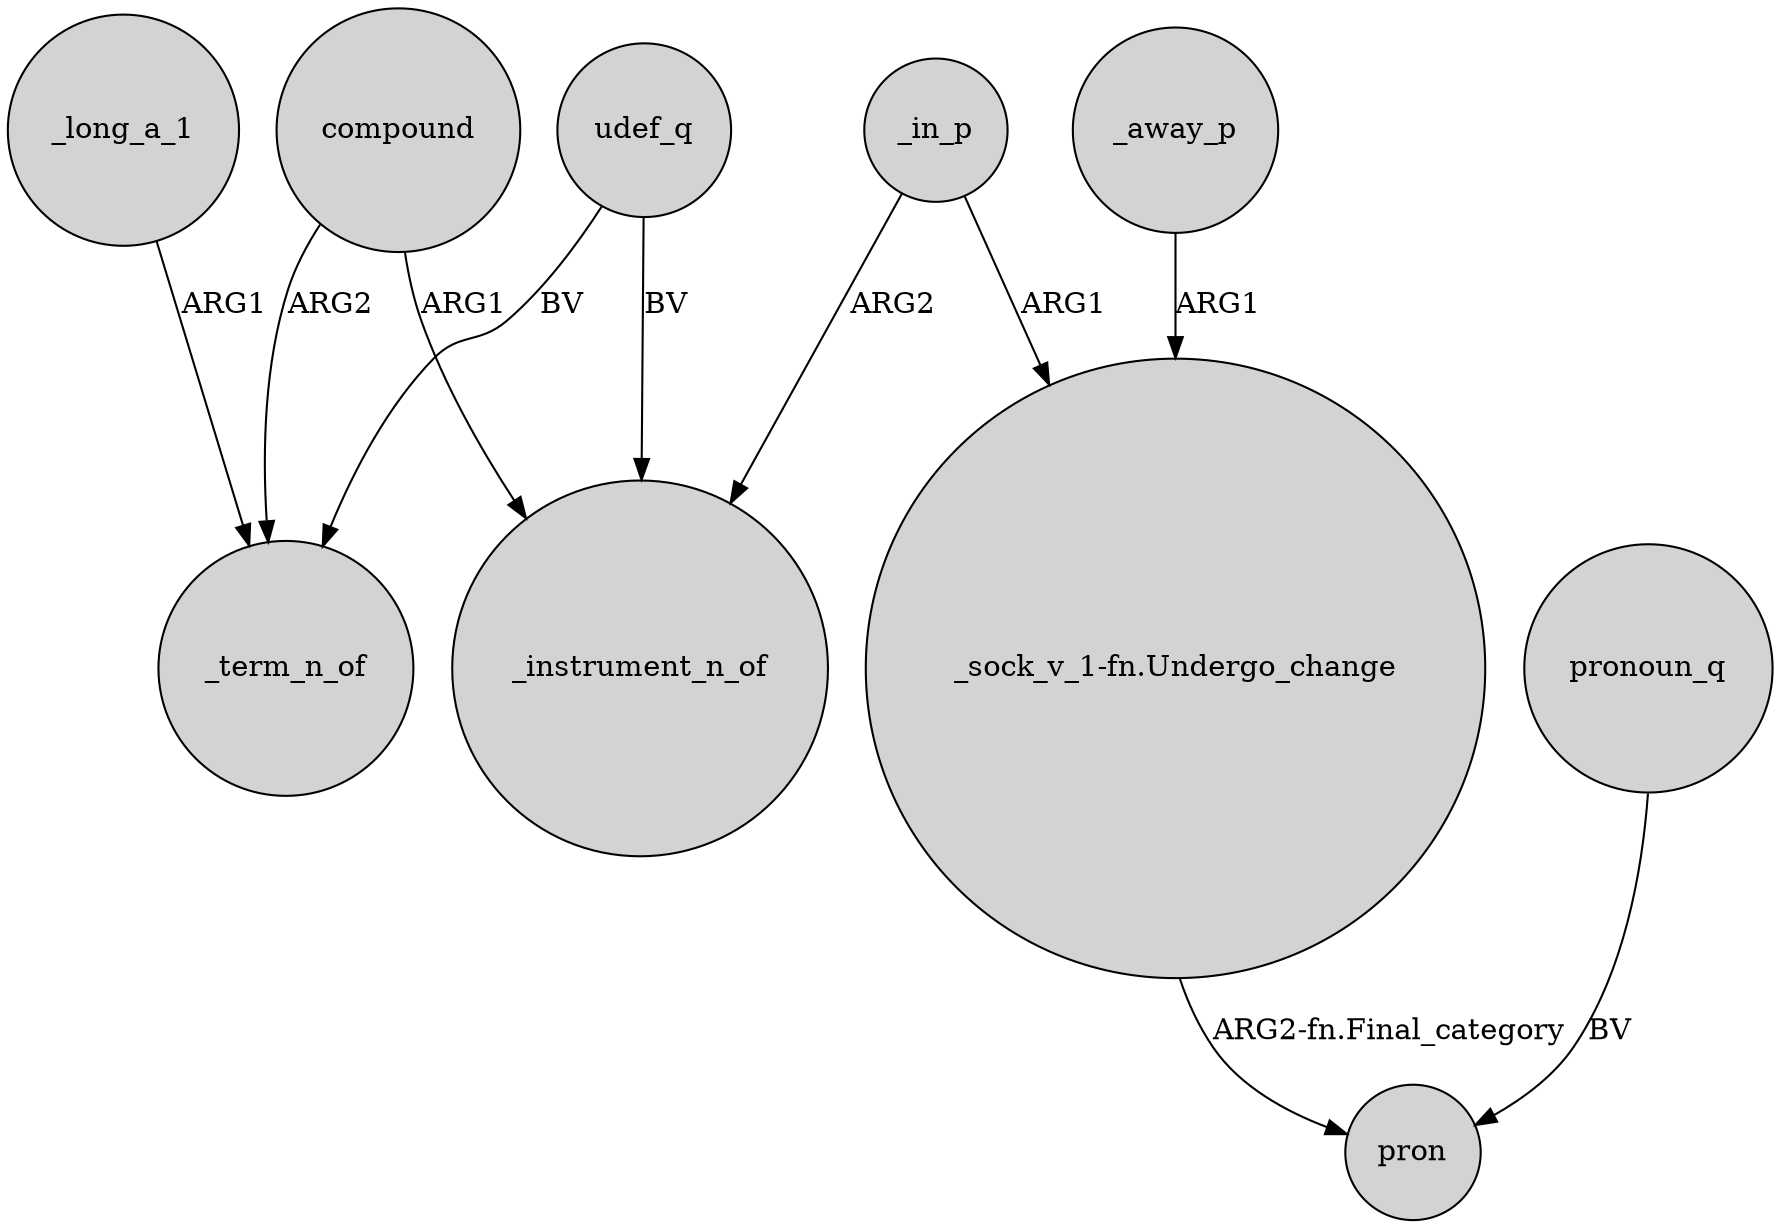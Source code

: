 digraph {
	node [shape=circle style=filled]
	_long_a_1 -> _term_n_of [label=ARG1]
	udef_q -> _instrument_n_of [label=BV]
	udef_q -> _term_n_of [label=BV]
	"_sock_v_1-fn.Undergo_change" -> pron [label="ARG2-fn.Final_category"]
	compound -> _term_n_of [label=ARG2]
	_in_p -> "_sock_v_1-fn.Undergo_change" [label=ARG1]
	pronoun_q -> pron [label=BV]
	compound -> _instrument_n_of [label=ARG1]
	_away_p -> "_sock_v_1-fn.Undergo_change" [label=ARG1]
	_in_p -> _instrument_n_of [label=ARG2]
}
